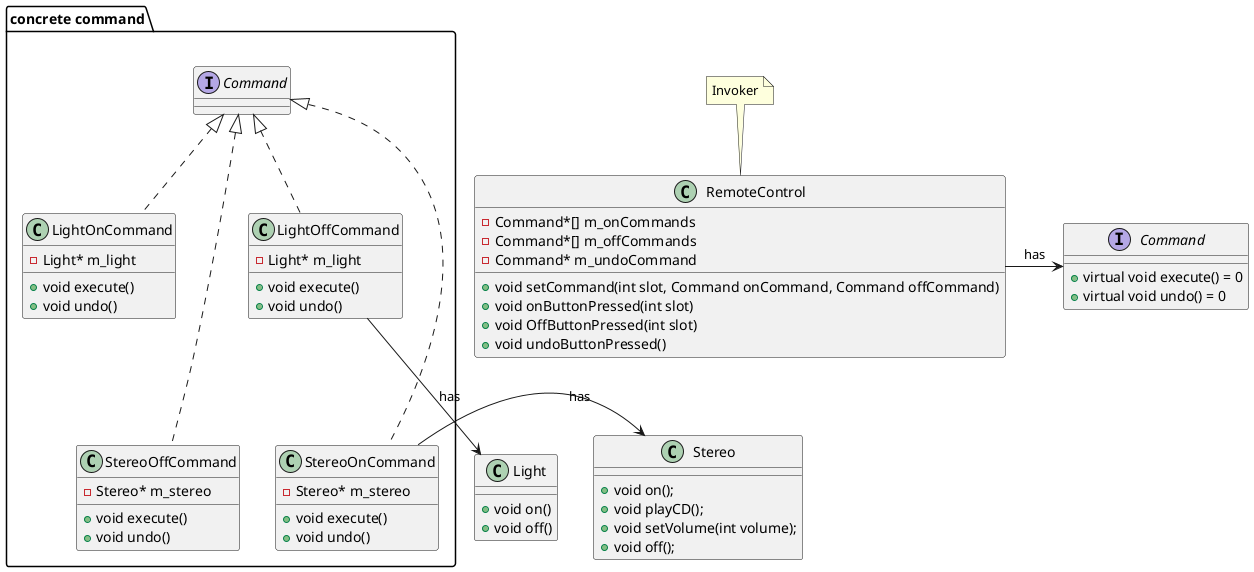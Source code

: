 @startuml Command Pattern


class RemoteControl{
    - Command*[] m_onCommands
    - Command*[] m_offCommands
    - Command* m_undoCommand 
    + void setCommand(int slot, Command onCommand, Command offCommand)
    + void onButtonPressed(int slot)
    + void OffButtonPressed(int slot)
    + void undoButtonPressed()
}
note top of RemoteControl: Invoker


interface Command{
    + virtual void execute() = 0
    + virtual void undo() = 0
}
RemoteControl -> Command: has

class Light{
    + void on()
    + void off()
}

class Stereo{
    + void on();
    + void playCD();
    + void setVolume(int volume);
    + void off();
}

package "concrete command"{
' concrete command
class LightOnCommand implements Command{
    - Light* m_light
    + void execute()
    + void undo()
}

class LightOffCommand implements Command{
    - Light* m_light
    + void execute()
    + void undo()
}

class StereoOnCommand implements Command{
    - Stereo* m_stereo
    + void execute()
    + void undo()
}
class StereoOffCommand implements Command{
    - Stereo* m_stereo
    + void execute()
    + void undo()
}
}
' class NoCommand implements Command{
'     + void execute()    // do nothing
'     + void undo()       // do nothing
' }

' note left of LightOffCommand::execute()
'     invoke receiver.action(); eg.on(),off()    
' end note

Command -[hidden] Light
Light -[hidden]-> RemoteControl

LightOffCommand<-[hidden]-StereoOnCommand
StereoOnCommand -[hidden] StereoOffCommand
LightOnCommand -[hidden] LightOffCommand

LightOffCommand -> Light: has
StereoOnCommand -> Stereo: has
Light <-[hidden] Stereo


@enduml
